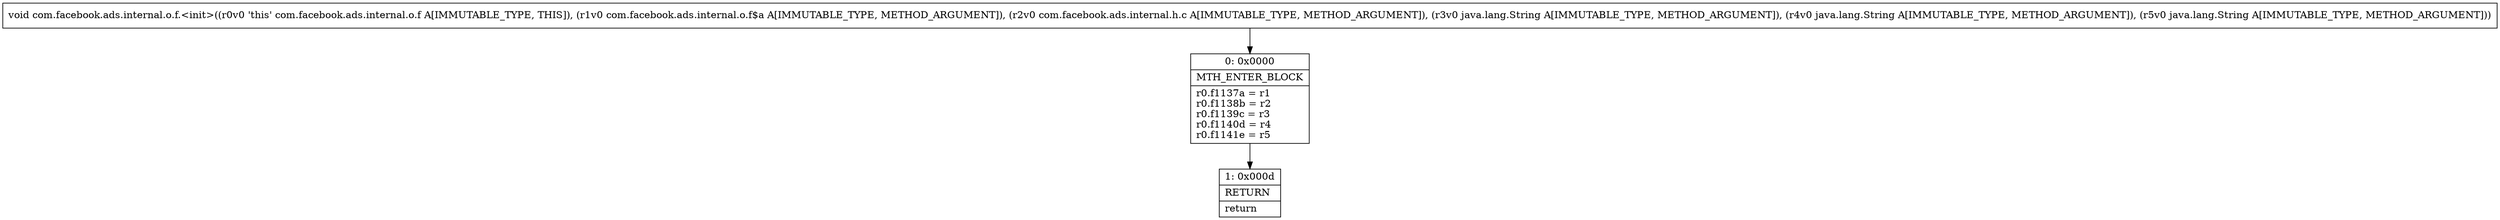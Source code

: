 digraph "CFG forcom.facebook.ads.internal.o.f.\<init\>(Lcom\/facebook\/ads\/internal\/o\/f$a;Lcom\/facebook\/ads\/internal\/h\/c;Ljava\/lang\/String;Ljava\/lang\/String;Ljava\/lang\/String;)V" {
Node_0 [shape=record,label="{0\:\ 0x0000|MTH_ENTER_BLOCK\l|r0.f1137a = r1\lr0.f1138b = r2\lr0.f1139c = r3\lr0.f1140d = r4\lr0.f1141e = r5\l}"];
Node_1 [shape=record,label="{1\:\ 0x000d|RETURN\l|return\l}"];
MethodNode[shape=record,label="{void com.facebook.ads.internal.o.f.\<init\>((r0v0 'this' com.facebook.ads.internal.o.f A[IMMUTABLE_TYPE, THIS]), (r1v0 com.facebook.ads.internal.o.f$a A[IMMUTABLE_TYPE, METHOD_ARGUMENT]), (r2v0 com.facebook.ads.internal.h.c A[IMMUTABLE_TYPE, METHOD_ARGUMENT]), (r3v0 java.lang.String A[IMMUTABLE_TYPE, METHOD_ARGUMENT]), (r4v0 java.lang.String A[IMMUTABLE_TYPE, METHOD_ARGUMENT]), (r5v0 java.lang.String A[IMMUTABLE_TYPE, METHOD_ARGUMENT])) }"];
MethodNode -> Node_0;
Node_0 -> Node_1;
}

